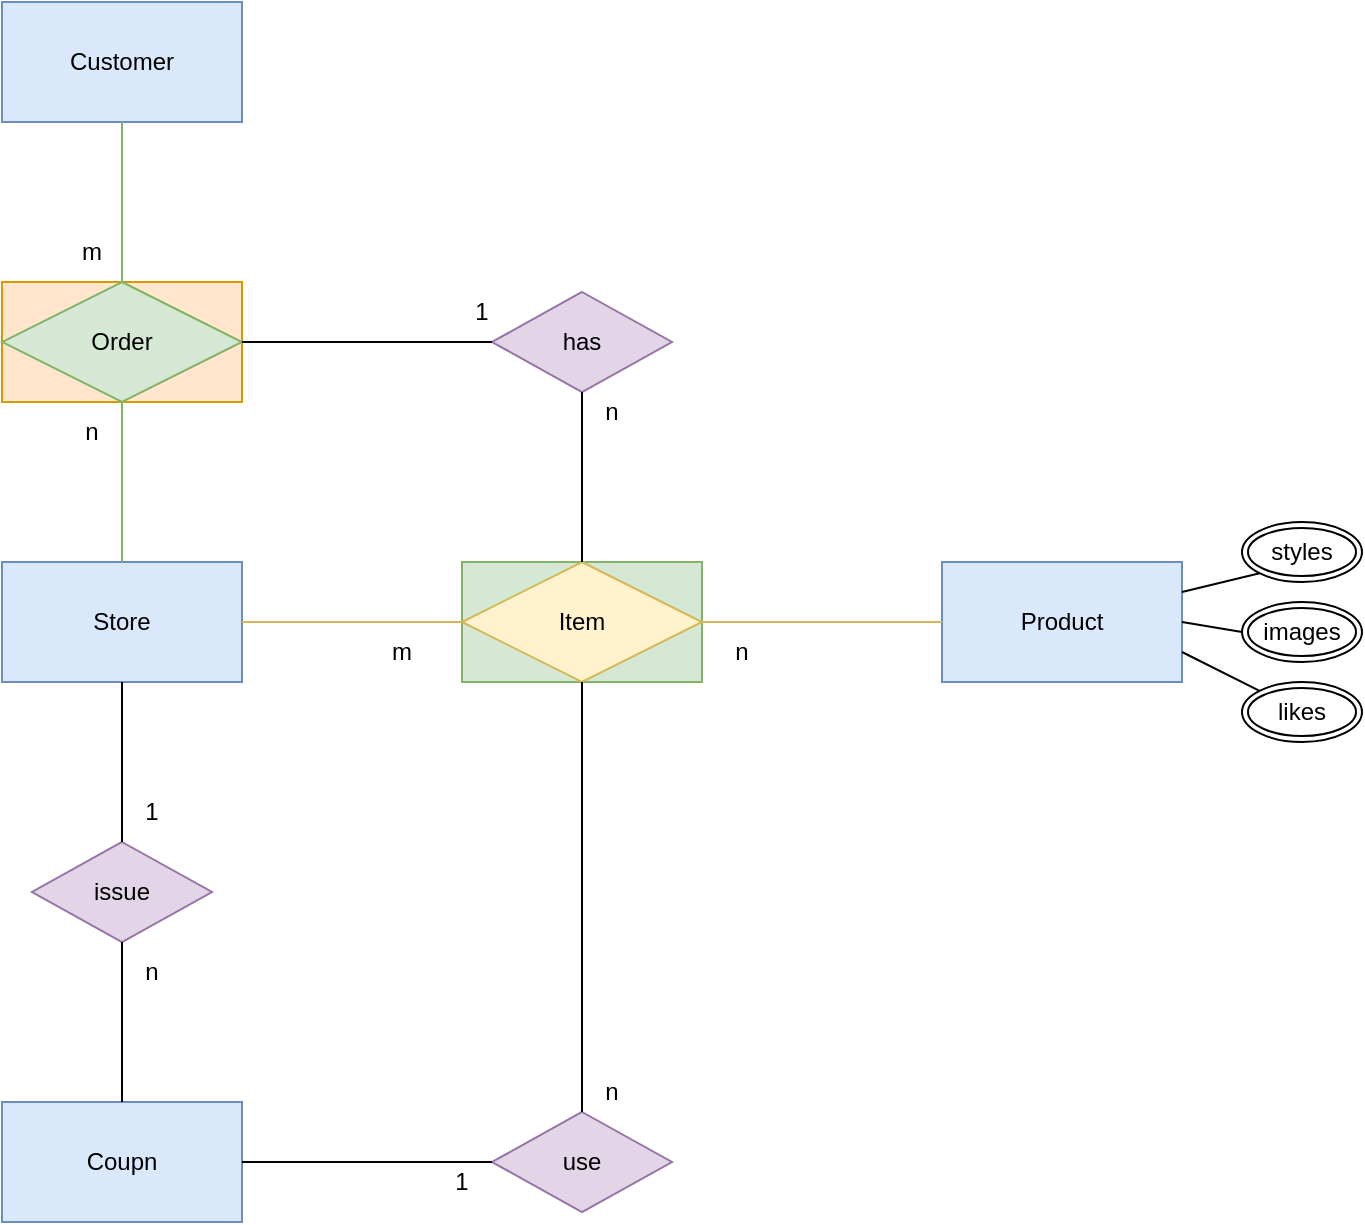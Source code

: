 <mxfile version="18.1.2" type="github">
  <diagram id="2jw4WhoFingsQheQceVZ" name="Page-1">
    <mxGraphModel dx="1636" dy="887" grid="1" gridSize="10" guides="1" tooltips="1" connect="1" arrows="1" fold="1" page="1" pageScale="1" pageWidth="1169" pageHeight="827" math="0" shadow="0">
      <root>
        <mxCell id="0" />
        <mxCell id="1" parent="0" />
        <mxCell id="QRJ6QWrtqukZI-tpkEJG-1" value="Store" style="rounded=0;whiteSpace=wrap;html=1;fillColor=#dae8fc;strokeColor=#6c8ebf;" parent="1" vertex="1">
          <mxGeometry x="300" y="340" width="120" height="60" as="geometry" />
        </mxCell>
        <mxCell id="QRJ6QWrtqukZI-tpkEJG-2" value="Product" style="rounded=0;whiteSpace=wrap;html=1;fillColor=#dae8fc;strokeColor=#6c8ebf;" parent="1" vertex="1">
          <mxGeometry x="770" y="340" width="120" height="60" as="geometry" />
        </mxCell>
        <mxCell id="QRJ6QWrtqukZI-tpkEJG-5" value="" style="group" parent="1" vertex="1" connectable="0">
          <mxGeometry x="530" y="340" width="120" height="60" as="geometry" />
        </mxCell>
        <mxCell id="QRJ6QWrtqukZI-tpkEJG-3" value="" style="rounded=0;whiteSpace=wrap;html=1;fillColor=#d5e8d4;strokeColor=#82b366;" parent="QRJ6QWrtqukZI-tpkEJG-5" vertex="1">
          <mxGeometry width="120" height="60" as="geometry" />
        </mxCell>
        <mxCell id="QRJ6QWrtqukZI-tpkEJG-4" value="Item" style="rhombus;whiteSpace=wrap;html=1;fillColor=#fff2cc;strokeColor=#d6b656;" parent="QRJ6QWrtqukZI-tpkEJG-5" vertex="1">
          <mxGeometry width="120" height="60" as="geometry" />
        </mxCell>
        <mxCell id="QRJ6QWrtqukZI-tpkEJG-6" value="" style="endArrow=none;html=1;rounded=0;exitX=1;exitY=0.5;exitDx=0;exitDy=0;entryX=0;entryY=0.5;entryDx=0;entryDy=0;fillColor=#fff2cc;strokeColor=#d6b656;" parent="1" source="QRJ6QWrtqukZI-tpkEJG-1" target="QRJ6QWrtqukZI-tpkEJG-4" edge="1">
          <mxGeometry width="50" height="50" relative="1" as="geometry">
            <mxPoint x="700" y="490" as="sourcePoint" />
            <mxPoint x="750" y="440" as="targetPoint" />
          </mxGeometry>
        </mxCell>
        <mxCell id="QRJ6QWrtqukZI-tpkEJG-7" value="" style="endArrow=none;html=1;rounded=0;exitX=0;exitY=0.5;exitDx=0;exitDy=0;entryX=1;entryY=0.5;entryDx=0;entryDy=0;fillColor=#fff2cc;strokeColor=#d6b656;" parent="1" source="QRJ6QWrtqukZI-tpkEJG-2" target="QRJ6QWrtqukZI-tpkEJG-3" edge="1">
          <mxGeometry width="50" height="50" relative="1" as="geometry">
            <mxPoint x="430" y="380.0" as="sourcePoint" />
            <mxPoint x="540" y="380.0" as="targetPoint" />
          </mxGeometry>
        </mxCell>
        <mxCell id="QRJ6QWrtqukZI-tpkEJG-8" value="n" style="text;html=1;strokeColor=none;fillColor=none;align=center;verticalAlign=middle;whiteSpace=wrap;rounded=0;" parent="1" vertex="1">
          <mxGeometry x="640" y="370" width="60" height="30" as="geometry" />
        </mxCell>
        <mxCell id="QRJ6QWrtqukZI-tpkEJG-9" value="m" style="text;html=1;strokeColor=none;fillColor=none;align=center;verticalAlign=middle;whiteSpace=wrap;rounded=0;" parent="1" vertex="1">
          <mxGeometry x="470" y="370" width="60" height="30" as="geometry" />
        </mxCell>
        <mxCell id="QRJ6QWrtqukZI-tpkEJG-15" value="Coupn" style="rounded=0;whiteSpace=wrap;html=1;fillColor=#dae8fc;strokeColor=#6c8ebf;" parent="1" vertex="1">
          <mxGeometry x="300" y="610" width="120" height="60" as="geometry" />
        </mxCell>
        <mxCell id="QRJ6QWrtqukZI-tpkEJG-16" value="issue" style="rhombus;whiteSpace=wrap;html=1;fillColor=#e1d5e7;strokeColor=#9673a6;" parent="1" vertex="1">
          <mxGeometry x="315" y="480" width="90" height="50" as="geometry" />
        </mxCell>
        <mxCell id="QRJ6QWrtqukZI-tpkEJG-17" value="" style="endArrow=none;html=1;rounded=0;exitX=0.5;exitY=0;exitDx=0;exitDy=0;entryX=0.5;entryY=1;entryDx=0;entryDy=0;" parent="1" source="QRJ6QWrtqukZI-tpkEJG-16" target="QRJ6QWrtqukZI-tpkEJG-1" edge="1">
          <mxGeometry width="50" height="50" relative="1" as="geometry">
            <mxPoint x="650" y="470" as="sourcePoint" />
            <mxPoint x="700" y="420" as="targetPoint" />
          </mxGeometry>
        </mxCell>
        <mxCell id="QRJ6QWrtqukZI-tpkEJG-18" value="" style="endArrow=none;html=1;rounded=0;exitX=0.5;exitY=0;exitDx=0;exitDy=0;entryX=0.5;entryY=1;entryDx=0;entryDy=0;" parent="1" source="QRJ6QWrtqukZI-tpkEJG-15" target="QRJ6QWrtqukZI-tpkEJG-16" edge="1">
          <mxGeometry width="50" height="50" relative="1" as="geometry">
            <mxPoint x="370" y="490" as="sourcePoint" />
            <mxPoint x="370" y="410" as="targetPoint" />
          </mxGeometry>
        </mxCell>
        <mxCell id="QRJ6QWrtqukZI-tpkEJG-19" value="n" style="text;html=1;strokeColor=none;fillColor=none;align=center;verticalAlign=middle;whiteSpace=wrap;rounded=0;" parent="1" vertex="1">
          <mxGeometry x="345" y="530" width="60" height="30" as="geometry" />
        </mxCell>
        <mxCell id="QRJ6QWrtqukZI-tpkEJG-20" value="1" style="text;html=1;strokeColor=none;fillColor=none;align=center;verticalAlign=middle;whiteSpace=wrap;rounded=0;" parent="1" vertex="1">
          <mxGeometry x="345" y="450" width="60" height="30" as="geometry" />
        </mxCell>
        <mxCell id="QRJ6QWrtqukZI-tpkEJG-22" value="use" style="rhombus;whiteSpace=wrap;html=1;fillColor=#e1d5e7;strokeColor=#9673a6;" parent="1" vertex="1">
          <mxGeometry x="545" y="615" width="90" height="50" as="geometry" />
        </mxCell>
        <mxCell id="QRJ6QWrtqukZI-tpkEJG-23" value="" style="endArrow=none;html=1;rounded=0;exitX=0.5;exitY=0;exitDx=0;exitDy=0;entryX=0.5;entryY=1;entryDx=0;entryDy=0;" parent="1" source="QRJ6QWrtqukZI-tpkEJG-22" target="QRJ6QWrtqukZI-tpkEJG-4" edge="1">
          <mxGeometry width="50" height="50" relative="1" as="geometry">
            <mxPoint x="589" y="500" as="sourcePoint" />
            <mxPoint x="589" y="420" as="targetPoint" />
          </mxGeometry>
        </mxCell>
        <mxCell id="QRJ6QWrtqukZI-tpkEJG-24" value="" style="endArrow=none;html=1;rounded=0;exitX=0;exitY=0.5;exitDx=0;exitDy=0;entryX=1;entryY=0.5;entryDx=0;entryDy=0;" parent="1" source="QRJ6QWrtqukZI-tpkEJG-22" target="QRJ6QWrtqukZI-tpkEJG-15" edge="1">
          <mxGeometry width="50" height="50" relative="1" as="geometry">
            <mxPoint x="600" y="625" as="sourcePoint" />
            <mxPoint x="600" y="410" as="targetPoint" />
          </mxGeometry>
        </mxCell>
        <mxCell id="QRJ6QWrtqukZI-tpkEJG-25" value="1" style="text;html=1;strokeColor=none;fillColor=none;align=center;verticalAlign=middle;whiteSpace=wrap;rounded=0;" parent="1" vertex="1">
          <mxGeometry x="500" y="635" width="60" height="30" as="geometry" />
        </mxCell>
        <mxCell id="QRJ6QWrtqukZI-tpkEJG-26" value="n" style="text;html=1;strokeColor=none;fillColor=none;align=center;verticalAlign=middle;whiteSpace=wrap;rounded=0;" parent="1" vertex="1">
          <mxGeometry x="575" y="590" width="60" height="30" as="geometry" />
        </mxCell>
        <mxCell id="QRJ6QWrtqukZI-tpkEJG-28" value="Customer" style="rounded=0;whiteSpace=wrap;html=1;fillColor=#dae8fc;strokeColor=#6c8ebf;" parent="1" vertex="1">
          <mxGeometry x="300" y="60" width="120" height="60" as="geometry" />
        </mxCell>
        <mxCell id="QRJ6QWrtqukZI-tpkEJG-29" value="" style="group;fillColor=#ffe6cc;strokeColor=#d79b00;container=0;" parent="1" vertex="1" connectable="0">
          <mxGeometry x="300" y="200" width="120" height="60" as="geometry" />
        </mxCell>
        <mxCell id="QRJ6QWrtqukZI-tpkEJG-30" value="" style="rounded=0;whiteSpace=wrap;html=1;fillColor=#ffe6cc;strokeColor=#d79b00;" parent="1" vertex="1">
          <mxGeometry x="300" y="200" width="120" height="60" as="geometry" />
        </mxCell>
        <mxCell id="QRJ6QWrtqukZI-tpkEJG-31" value="Order" style="rhombus;whiteSpace=wrap;html=1;fillColor=#d5e8d4;strokeColor=#82b366;" parent="1" vertex="1">
          <mxGeometry x="300" y="200" width="120" height="60" as="geometry" />
        </mxCell>
        <mxCell id="QRJ6QWrtqukZI-tpkEJG-32" value="" style="endArrow=none;html=1;rounded=0;exitX=0.5;exitY=0;exitDx=0;exitDy=0;entryX=0.5;entryY=1;entryDx=0;entryDy=0;fillColor=#d5e8d4;strokeColor=#82b366;" parent="1" source="QRJ6QWrtqukZI-tpkEJG-1" target="QRJ6QWrtqukZI-tpkEJG-31" edge="1">
          <mxGeometry width="50" height="50" relative="1" as="geometry">
            <mxPoint x="430" y="380" as="sourcePoint" />
            <mxPoint x="540" y="380" as="targetPoint" />
          </mxGeometry>
        </mxCell>
        <mxCell id="QRJ6QWrtqukZI-tpkEJG-33" value="" style="endArrow=none;html=1;rounded=0;exitX=0.5;exitY=0;exitDx=0;exitDy=0;entryX=0.5;entryY=1;entryDx=0;entryDy=0;fillColor=#d5e8d4;strokeColor=#82b366;" parent="1" source="QRJ6QWrtqukZI-tpkEJG-31" target="QRJ6QWrtqukZI-tpkEJG-28" edge="1">
          <mxGeometry width="50" height="50" relative="1" as="geometry">
            <mxPoint x="370" y="350" as="sourcePoint" />
            <mxPoint x="370" y="270" as="targetPoint" />
          </mxGeometry>
        </mxCell>
        <mxCell id="QRJ6QWrtqukZI-tpkEJG-34" value="m" style="text;html=1;strokeColor=none;fillColor=none;align=center;verticalAlign=middle;whiteSpace=wrap;rounded=0;" parent="1" vertex="1">
          <mxGeometry x="315" y="170" width="60" height="30" as="geometry" />
        </mxCell>
        <mxCell id="QRJ6QWrtqukZI-tpkEJG-35" value="n" style="text;html=1;strokeColor=none;fillColor=none;align=center;verticalAlign=middle;whiteSpace=wrap;rounded=0;" parent="1" vertex="1">
          <mxGeometry x="315" y="260" width="60" height="30" as="geometry" />
        </mxCell>
        <mxCell id="QRJ6QWrtqukZI-tpkEJG-36" value="has" style="rhombus;whiteSpace=wrap;html=1;fillColor=#e1d5e7;strokeColor=#9673a6;" parent="1" vertex="1">
          <mxGeometry x="545" y="205" width="90" height="50" as="geometry" />
        </mxCell>
        <mxCell id="QRJ6QWrtqukZI-tpkEJG-37" value="" style="endArrow=none;html=1;rounded=0;exitX=0;exitY=0.5;exitDx=0;exitDy=0;entryX=1;entryY=0.5;entryDx=0;entryDy=0;" parent="1" source="QRJ6QWrtqukZI-tpkEJG-36" target="QRJ6QWrtqukZI-tpkEJG-31" edge="1">
          <mxGeometry width="50" height="50" relative="1" as="geometry">
            <mxPoint x="600" y="625" as="sourcePoint" />
            <mxPoint x="600" y="410" as="targetPoint" />
          </mxGeometry>
        </mxCell>
        <mxCell id="QRJ6QWrtqukZI-tpkEJG-38" value="" style="endArrow=none;html=1;rounded=0;exitX=0.5;exitY=1;exitDx=0;exitDy=0;entryX=0.5;entryY=0;entryDx=0;entryDy=0;" parent="1" source="QRJ6QWrtqukZI-tpkEJG-36" target="QRJ6QWrtqukZI-tpkEJG-4" edge="1">
          <mxGeometry width="50" height="50" relative="1" as="geometry">
            <mxPoint x="550" y="240" as="sourcePoint" />
            <mxPoint x="430" y="240" as="targetPoint" />
          </mxGeometry>
        </mxCell>
        <mxCell id="QRJ6QWrtqukZI-tpkEJG-39" value="n" style="text;html=1;strokeColor=none;fillColor=none;align=center;verticalAlign=middle;whiteSpace=wrap;rounded=0;" parent="1" vertex="1">
          <mxGeometry x="575" y="250" width="60" height="30" as="geometry" />
        </mxCell>
        <mxCell id="QRJ6QWrtqukZI-tpkEJG-40" value="1" style="text;html=1;strokeColor=none;fillColor=none;align=center;verticalAlign=middle;whiteSpace=wrap;rounded=0;" parent="1" vertex="1">
          <mxGeometry x="510" y="200" width="60" height="30" as="geometry" />
        </mxCell>
        <mxCell id="QRJ6QWrtqukZI-tpkEJG-42" value="likes" style="ellipse;shape=doubleEllipse;margin=3;whiteSpace=wrap;html=1;align=center;shadow=0;sketch=0;gradientColor=none;" parent="1" vertex="1">
          <mxGeometry x="920" y="400" width="60" height="30" as="geometry" />
        </mxCell>
        <mxCell id="QRJ6QWrtqukZI-tpkEJG-43" value="images" style="ellipse;shape=doubleEllipse;margin=3;whiteSpace=wrap;html=1;align=center;shadow=0;sketch=0;gradientColor=none;" parent="1" vertex="1">
          <mxGeometry x="920" y="360" width="60" height="30" as="geometry" />
        </mxCell>
        <mxCell id="QRJ6QWrtqukZI-tpkEJG-44" value="styles" style="ellipse;shape=doubleEllipse;margin=3;whiteSpace=wrap;html=1;align=center;shadow=0;sketch=0;gradientColor=none;" parent="1" vertex="1">
          <mxGeometry x="920" y="320" width="60" height="30" as="geometry" />
        </mxCell>
        <mxCell id="QRJ6QWrtqukZI-tpkEJG-45" value="" style="endArrow=none;html=1;rounded=0;entryX=0;entryY=1;entryDx=0;entryDy=0;exitX=1;exitY=0.25;exitDx=0;exitDy=0;" parent="1" source="QRJ6QWrtqukZI-tpkEJG-2" target="QRJ6QWrtqukZI-tpkEJG-44" edge="1">
          <mxGeometry width="50" height="50" relative="1" as="geometry">
            <mxPoint x="530" y="360" as="sourcePoint" />
            <mxPoint x="580" y="310" as="targetPoint" />
          </mxGeometry>
        </mxCell>
        <mxCell id="QRJ6QWrtqukZI-tpkEJG-46" value="" style="endArrow=none;html=1;rounded=0;entryX=0;entryY=0.5;entryDx=0;entryDy=0;exitX=1;exitY=0.5;exitDx=0;exitDy=0;" parent="1" source="QRJ6QWrtqukZI-tpkEJG-2" target="QRJ6QWrtqukZI-tpkEJG-43" edge="1">
          <mxGeometry width="50" height="50" relative="1" as="geometry">
            <mxPoint x="900" y="365" as="sourcePoint" />
            <mxPoint x="938.787" y="355.607" as="targetPoint" />
          </mxGeometry>
        </mxCell>
        <mxCell id="QRJ6QWrtqukZI-tpkEJG-47" value="" style="endArrow=none;html=1;rounded=0;entryX=0;entryY=0;entryDx=0;entryDy=0;exitX=1;exitY=0.75;exitDx=0;exitDy=0;" parent="1" source="QRJ6QWrtqukZI-tpkEJG-2" target="QRJ6QWrtqukZI-tpkEJG-42" edge="1">
          <mxGeometry width="50" height="50" relative="1" as="geometry">
            <mxPoint x="900" y="380" as="sourcePoint" />
            <mxPoint x="930" y="395" as="targetPoint" />
          </mxGeometry>
        </mxCell>
      </root>
    </mxGraphModel>
  </diagram>
</mxfile>
